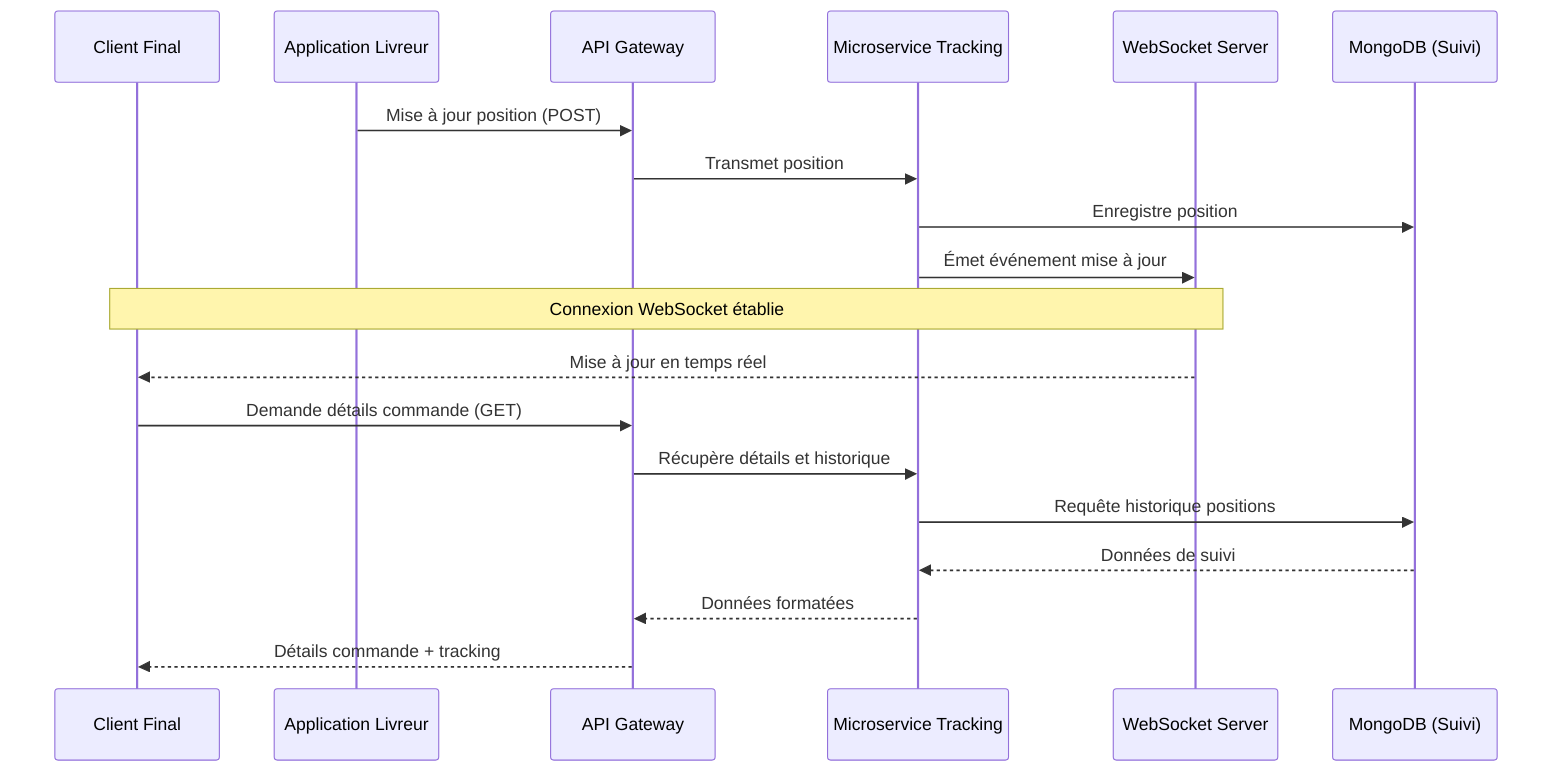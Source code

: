 sequenceDiagram
    participant Client as Client Final
    participant Livreur as Application Livreur
    participant Gateway as API Gateway
    participant TrackerMS as Microservice Tracking
    participant Socket as WebSocket Server
    participant DB as MongoDB (Suivi)

    Livreur->>Gateway: Mise à jour position (POST)
    Gateway->>TrackerMS: Transmet position
    TrackerMS->>DB: Enregistre position
    TrackerMS->>Socket: Émet événement mise à jour
    
    Note over Client,Socket: Connexion WebSocket établie
    
    Socket-->>Client: Mise à jour en temps réel
    
    Client->>Gateway: Demande détails commande (GET)
    Gateway->>TrackerMS: Récupère détails et historique
    TrackerMS->>DB: Requête historique positions
    DB-->>TrackerMS: Données de suivi
    TrackerMS-->>Gateway: Données formatées
    Gateway-->>Client: Détails commande + tracking